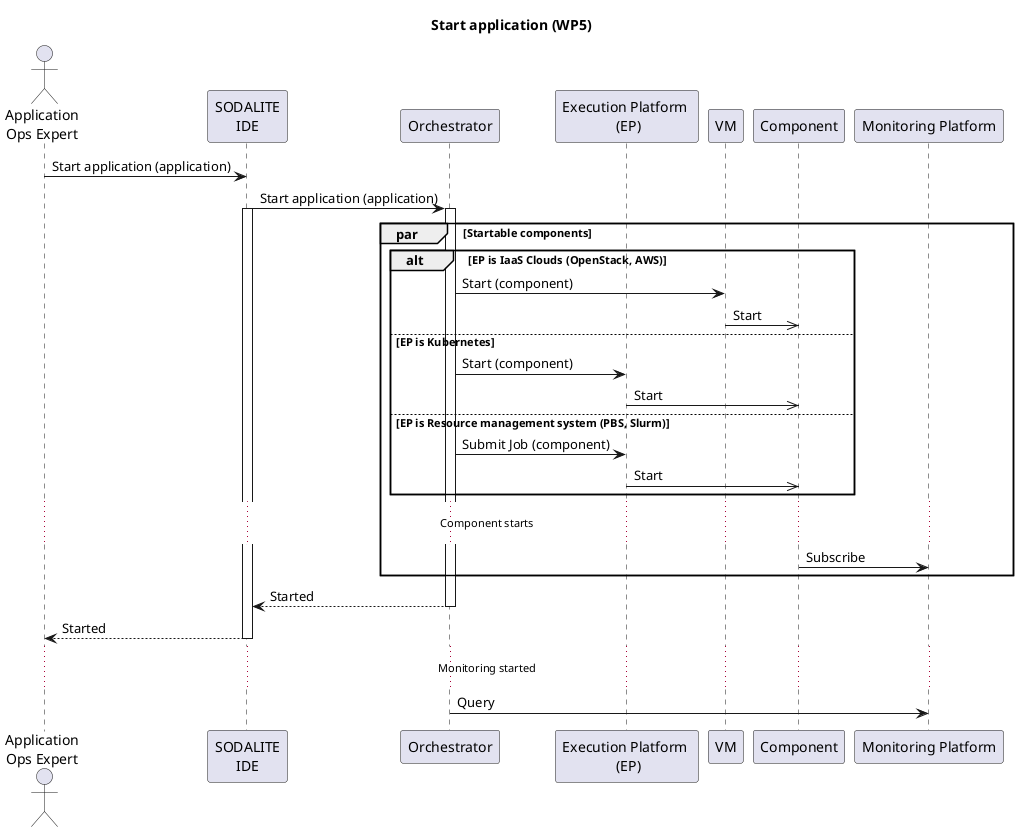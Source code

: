 @startuml

title Start application (WP5)

actor "Application\nOps Expert" as ops
participant "SODALITE\nIDE" as ide
participant  Orchestrator as orch
participant "Execution Platform \n (EP)" as res
participant "VM" as VM
participant "Component" as lre
participant "Monitoring Platform" as mon

ops->ide: Start application (application)

ide->orch: Start application (application)
activate ide

activate orch
par Startable components
  alt EP is IaaS Clouds (OpenStack, AWS)
    orch->VM: Start (component)
    VM->>lre: Start
  else EP is Kubernetes
    orch->res: Start (component)
    res->>lre: Start
  else  EP is Resource management system (PBS, Slurm)
    orch->res: Submit Job (component)
    res->>lre: Start
  end

  ...Component starts...
  lre->mon: Subscribe
end

orch-->ide: Started
deactivate orch

ide-->ops: Started
deactivate ide

...Monitoring started...
orch->mon: Query

@enduml
